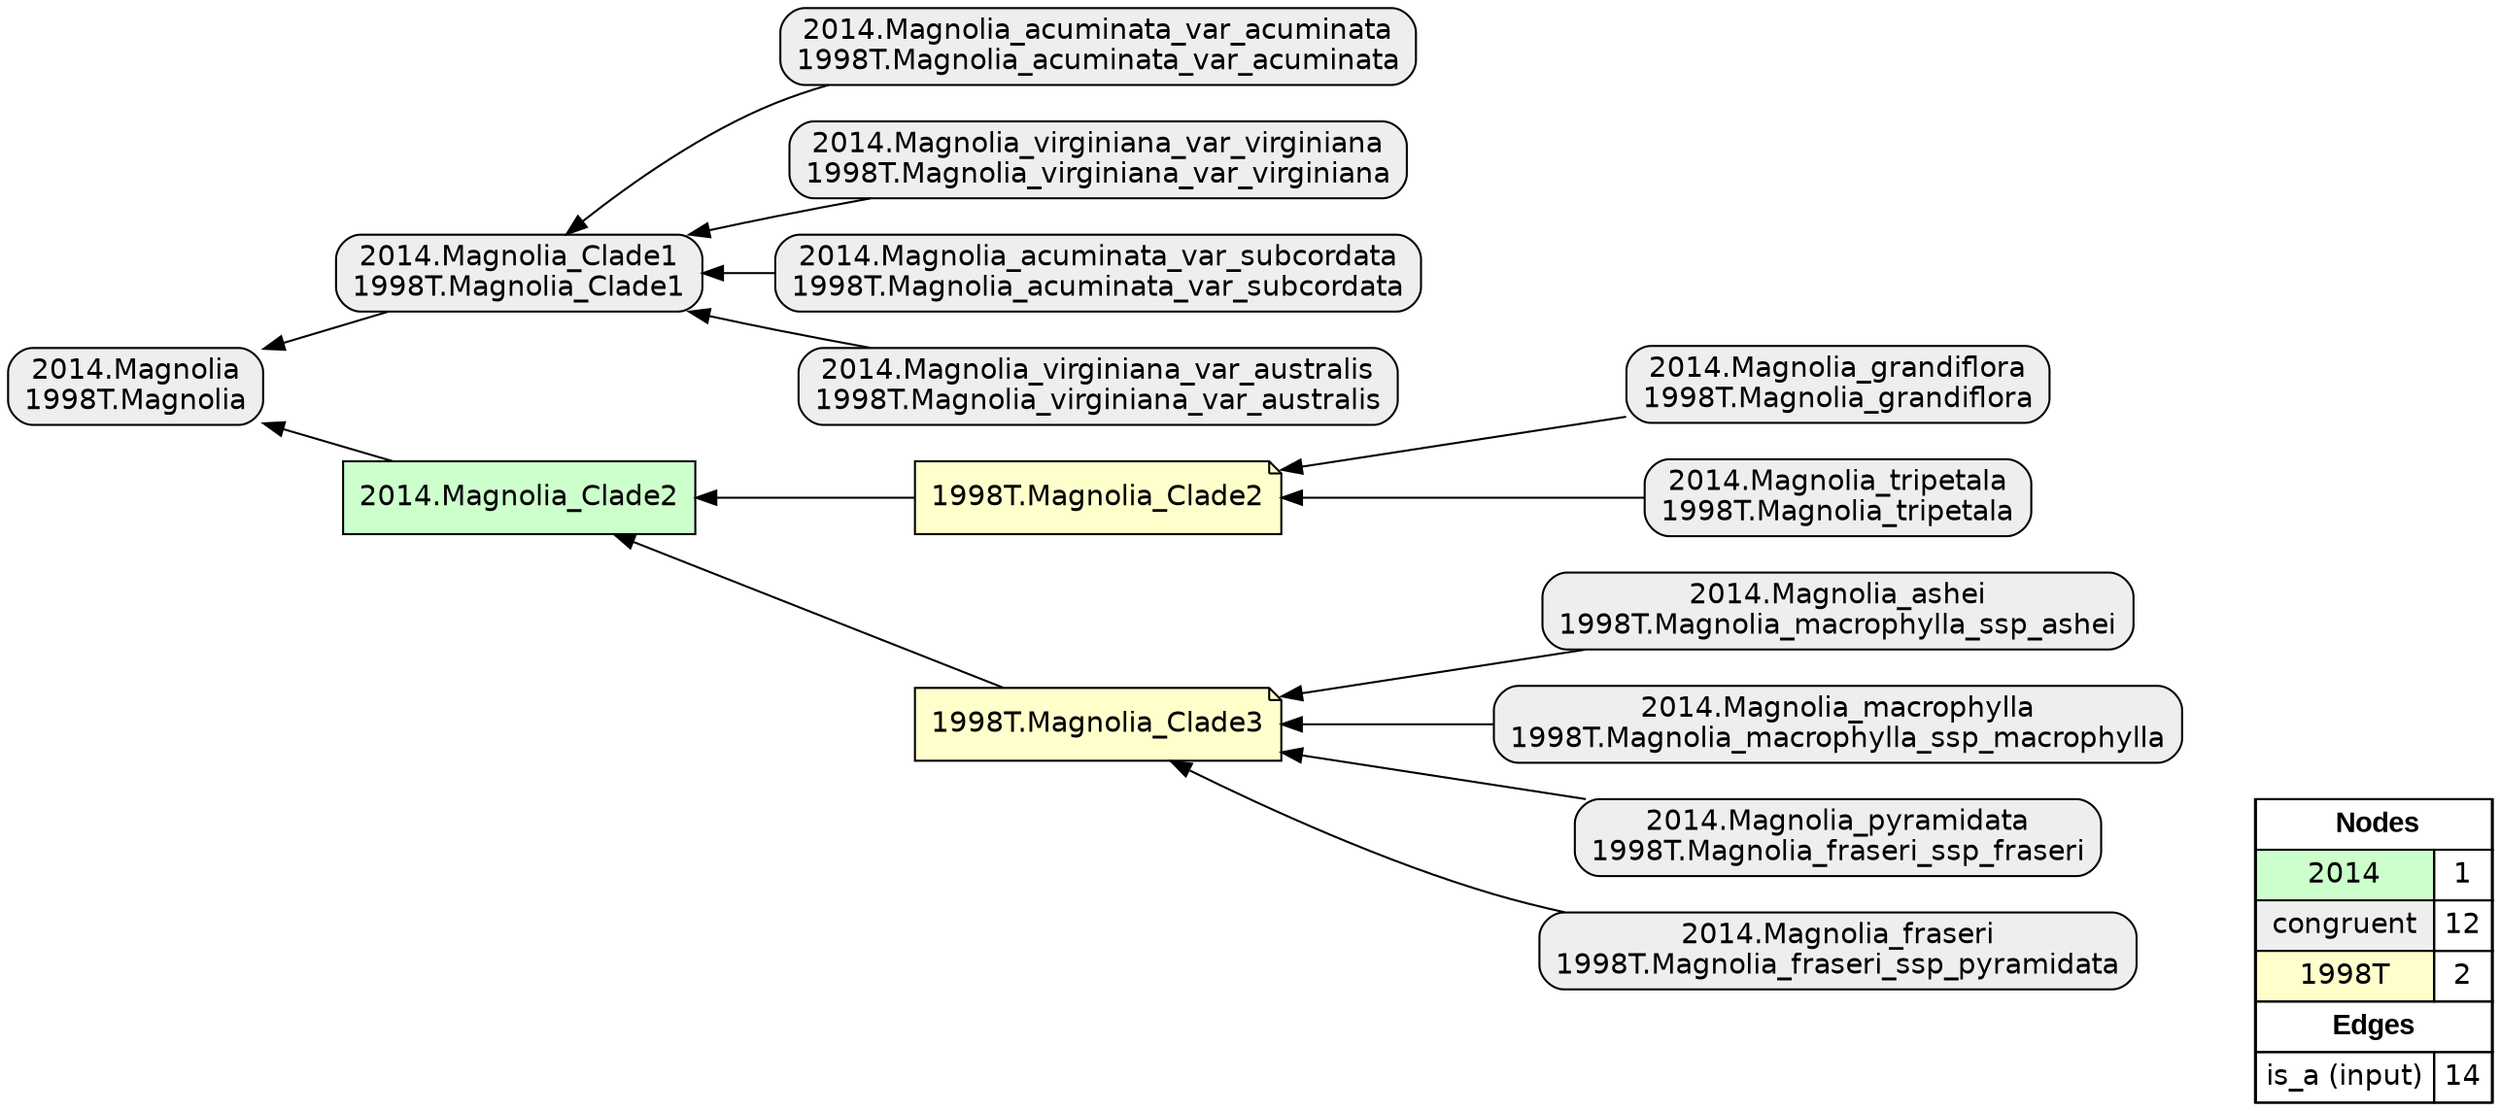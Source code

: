digraph{
rankdir=RL
node[shape=box style=filled fillcolor="#CCFFCC" fontname="helvetica"] 
"2014.Magnolia_Clade2"
node[shape=box style="filled,rounded" fillcolor="#EEEEEE" fontname="helvetica"] 
"2014.Magnolia_ashei\n1998T.Magnolia_macrophylla_ssp_ashei"
"2014.Magnolia_acuminata_var_acuminata\n1998T.Magnolia_acuminata_var_acuminata"
"2014.Magnolia_Clade1\n1998T.Magnolia_Clade1"
"2014.Magnolia_grandiflora\n1998T.Magnolia_grandiflora"
"2014.Magnolia_macrophylla\n1998T.Magnolia_macrophylla_ssp_macrophylla"
"2014.Magnolia_virginiana_var_virginiana\n1998T.Magnolia_virginiana_var_virginiana"
"2014.Magnolia_tripetala\n1998T.Magnolia_tripetala"
"2014.Magnolia_pyramidata\n1998T.Magnolia_fraseri_ssp_fraseri"
"2014.Magnolia_acuminata_var_subcordata\n1998T.Magnolia_acuminata_var_subcordata"
"2014.Magnolia_virginiana_var_australis\n1998T.Magnolia_virginiana_var_australis"
"2014.Magnolia_fraseri\n1998T.Magnolia_fraseri_ssp_pyramidata"
"2014.Magnolia\n1998T.Magnolia"
node[shape=note style=filled fillcolor="#FFFFCC" fontname="helvetica"] 
"1998T.Magnolia_Clade2"
"1998T.Magnolia_Clade3"
edge[arrowhead=normal style=solid color="#000000" constraint=true penwidth=1]
"2014.Magnolia_Clade2" -> "2014.Magnolia\n1998T.Magnolia"
"2014.Magnolia_ashei\n1998T.Magnolia_macrophylla_ssp_ashei" -> "1998T.Magnolia_Clade3"
"2014.Magnolia_tripetala\n1998T.Magnolia_tripetala" -> "1998T.Magnolia_Clade2"
"1998T.Magnolia_Clade2" -> "2014.Magnolia_Clade2"
"2014.Magnolia_Clade1\n1998T.Magnolia_Clade1" -> "2014.Magnolia\n1998T.Magnolia"
"2014.Magnolia_macrophylla\n1998T.Magnolia_macrophylla_ssp_macrophylla" -> "1998T.Magnolia_Clade3"
"2014.Magnolia_virginiana_var_virginiana\n1998T.Magnolia_virginiana_var_virginiana" -> "2014.Magnolia_Clade1\n1998T.Magnolia_Clade1"
"1998T.Magnolia_Clade3" -> "2014.Magnolia_Clade2"
"2014.Magnolia_fraseri\n1998T.Magnolia_fraseri_ssp_pyramidata" -> "1998T.Magnolia_Clade3"
"2014.Magnolia_grandiflora\n1998T.Magnolia_grandiflora" -> "1998T.Magnolia_Clade2"
"2014.Magnolia_acuminata_var_acuminata\n1998T.Magnolia_acuminata_var_acuminata" -> "2014.Magnolia_Clade1\n1998T.Magnolia_Clade1"
"2014.Magnolia_acuminata_var_subcordata\n1998T.Magnolia_acuminata_var_subcordata" -> "2014.Magnolia_Clade1\n1998T.Magnolia_Clade1"
"2014.Magnolia_pyramidata\n1998T.Magnolia_fraseri_ssp_fraseri" -> "1998T.Magnolia_Clade3"
"2014.Magnolia_virginiana_var_australis\n1998T.Magnolia_virginiana_var_australis" -> "2014.Magnolia_Clade1\n1998T.Magnolia_Clade1"
edge[arrowhead=normal style=dotted color="#000000" constraint=true penwidth=1]
node[shape=box] 
{rank=source Legend [fillcolor= white margin=0 label=< 
 <TABLE BORDER="0" CELLBORDER="1" CELLSPACING="0" CELLPADDING="4"> 
<TR> <TD COLSPAN="2"><font face="Arial Black"> Nodes</font></TD> </TR> 
<TR> 
 <TD bgcolor="#CCFFCC" fontname="helvetica">2014</TD> 
 <TD>1</TD> 
 </TR> 
<TR> 
 <TD bgcolor="#EEEEEE" fontname="helvetica">congruent</TD> 
 <TD>12</TD> 
 </TR> 
<TR> 
 <TD bgcolor="#FFFFCC" fontname="helvetica">1998T</TD> 
 <TD>2</TD> 
 </TR> 
<TR> <TD COLSPAN="2"><font face = "Arial Black"> Edges </font></TD> </TR> 
<TR> 
 <TD><font color ="#000000">is_a (input)</font></TD><TD>14</TD>
</TR>
</TABLE> 
 >] } 
}